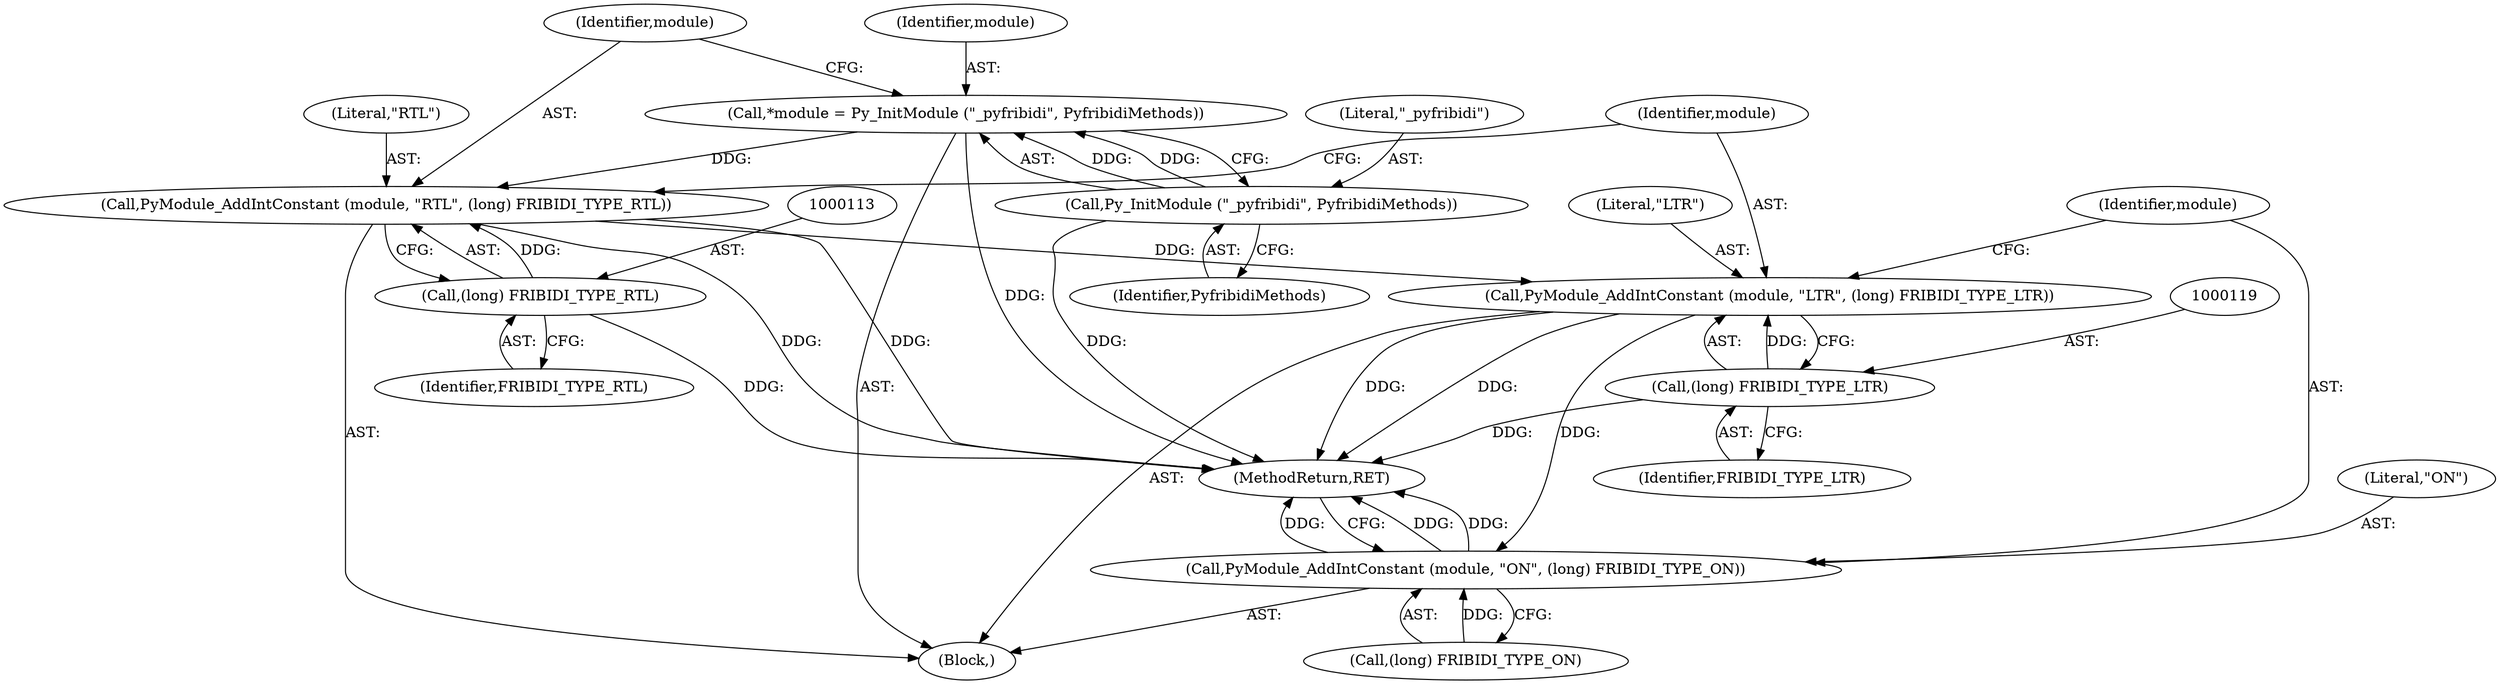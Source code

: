 digraph "0_pyfribidi_d2860c655357975e7b32d84e6b45e98f0dcecd7a_0@pointer" {
"1000115" [label="(Call,PyModule_AddIntConstant (module, \"LTR\", (long) FRIBIDI_TYPE_LTR))"];
"1000109" [label="(Call,PyModule_AddIntConstant (module, \"RTL\", (long) FRIBIDI_TYPE_RTL))"];
"1000104" [label="(Call,*module = Py_InitModule (\"_pyfribidi\", PyfribidiMethods))"];
"1000106" [label="(Call,Py_InitModule (\"_pyfribidi\", PyfribidiMethods))"];
"1000112" [label="(Call,(long) FRIBIDI_TYPE_RTL)"];
"1000118" [label="(Call,(long) FRIBIDI_TYPE_LTR)"];
"1000121" [label="(Call,PyModule_AddIntConstant (module, \"ON\", (long) FRIBIDI_TYPE_ON))"];
"1000112" [label="(Call,(long) FRIBIDI_TYPE_RTL)"];
"1000110" [label="(Identifier,module)"];
"1000117" [label="(Literal,\"LTR\")"];
"1000109" [label="(Call,PyModule_AddIntConstant (module, \"RTL\", (long) FRIBIDI_TYPE_RTL))"];
"1000122" [label="(Identifier,module)"];
"1000120" [label="(Identifier,FRIBIDI_TYPE_LTR)"];
"1000108" [label="(Identifier,PyfribidiMethods)"];
"1000104" [label="(Call,*module = Py_InitModule (\"_pyfribidi\", PyfribidiMethods))"];
"1000107" [label="(Literal,\"_pyfribidi\")"];
"1000116" [label="(Identifier,module)"];
"1000127" [label="(MethodReturn,RET)"];
"1000118" [label="(Call,(long) FRIBIDI_TYPE_LTR)"];
"1000115" [label="(Call,PyModule_AddIntConstant (module, \"LTR\", (long) FRIBIDI_TYPE_LTR))"];
"1000121" [label="(Call,PyModule_AddIntConstant (module, \"ON\", (long) FRIBIDI_TYPE_ON))"];
"1000114" [label="(Identifier,FRIBIDI_TYPE_RTL)"];
"1000106" [label="(Call,Py_InitModule (\"_pyfribidi\", PyfribidiMethods))"];
"1000105" [label="(Identifier,module)"];
"1000123" [label="(Literal,\"ON\")"];
"1000124" [label="(Call,(long) FRIBIDI_TYPE_ON)"];
"1000102" [label="(Block,)"];
"1000111" [label="(Literal,\"RTL\")"];
"1000115" -> "1000102"  [label="AST: "];
"1000115" -> "1000118"  [label="CFG: "];
"1000116" -> "1000115"  [label="AST: "];
"1000117" -> "1000115"  [label="AST: "];
"1000118" -> "1000115"  [label="AST: "];
"1000122" -> "1000115"  [label="CFG: "];
"1000115" -> "1000127"  [label="DDG: "];
"1000115" -> "1000127"  [label="DDG: "];
"1000109" -> "1000115"  [label="DDG: "];
"1000118" -> "1000115"  [label="DDG: "];
"1000115" -> "1000121"  [label="DDG: "];
"1000109" -> "1000102"  [label="AST: "];
"1000109" -> "1000112"  [label="CFG: "];
"1000110" -> "1000109"  [label="AST: "];
"1000111" -> "1000109"  [label="AST: "];
"1000112" -> "1000109"  [label="AST: "];
"1000116" -> "1000109"  [label="CFG: "];
"1000109" -> "1000127"  [label="DDG: "];
"1000109" -> "1000127"  [label="DDG: "];
"1000104" -> "1000109"  [label="DDG: "];
"1000112" -> "1000109"  [label="DDG: "];
"1000104" -> "1000102"  [label="AST: "];
"1000104" -> "1000106"  [label="CFG: "];
"1000105" -> "1000104"  [label="AST: "];
"1000106" -> "1000104"  [label="AST: "];
"1000110" -> "1000104"  [label="CFG: "];
"1000104" -> "1000127"  [label="DDG: "];
"1000106" -> "1000104"  [label="DDG: "];
"1000106" -> "1000104"  [label="DDG: "];
"1000106" -> "1000108"  [label="CFG: "];
"1000107" -> "1000106"  [label="AST: "];
"1000108" -> "1000106"  [label="AST: "];
"1000106" -> "1000127"  [label="DDG: "];
"1000112" -> "1000114"  [label="CFG: "];
"1000113" -> "1000112"  [label="AST: "];
"1000114" -> "1000112"  [label="AST: "];
"1000112" -> "1000127"  [label="DDG: "];
"1000118" -> "1000120"  [label="CFG: "];
"1000119" -> "1000118"  [label="AST: "];
"1000120" -> "1000118"  [label="AST: "];
"1000118" -> "1000127"  [label="DDG: "];
"1000121" -> "1000102"  [label="AST: "];
"1000121" -> "1000124"  [label="CFG: "];
"1000122" -> "1000121"  [label="AST: "];
"1000123" -> "1000121"  [label="AST: "];
"1000124" -> "1000121"  [label="AST: "];
"1000127" -> "1000121"  [label="CFG: "];
"1000121" -> "1000127"  [label="DDG: "];
"1000121" -> "1000127"  [label="DDG: "];
"1000121" -> "1000127"  [label="DDG: "];
"1000124" -> "1000121"  [label="DDG: "];
}
